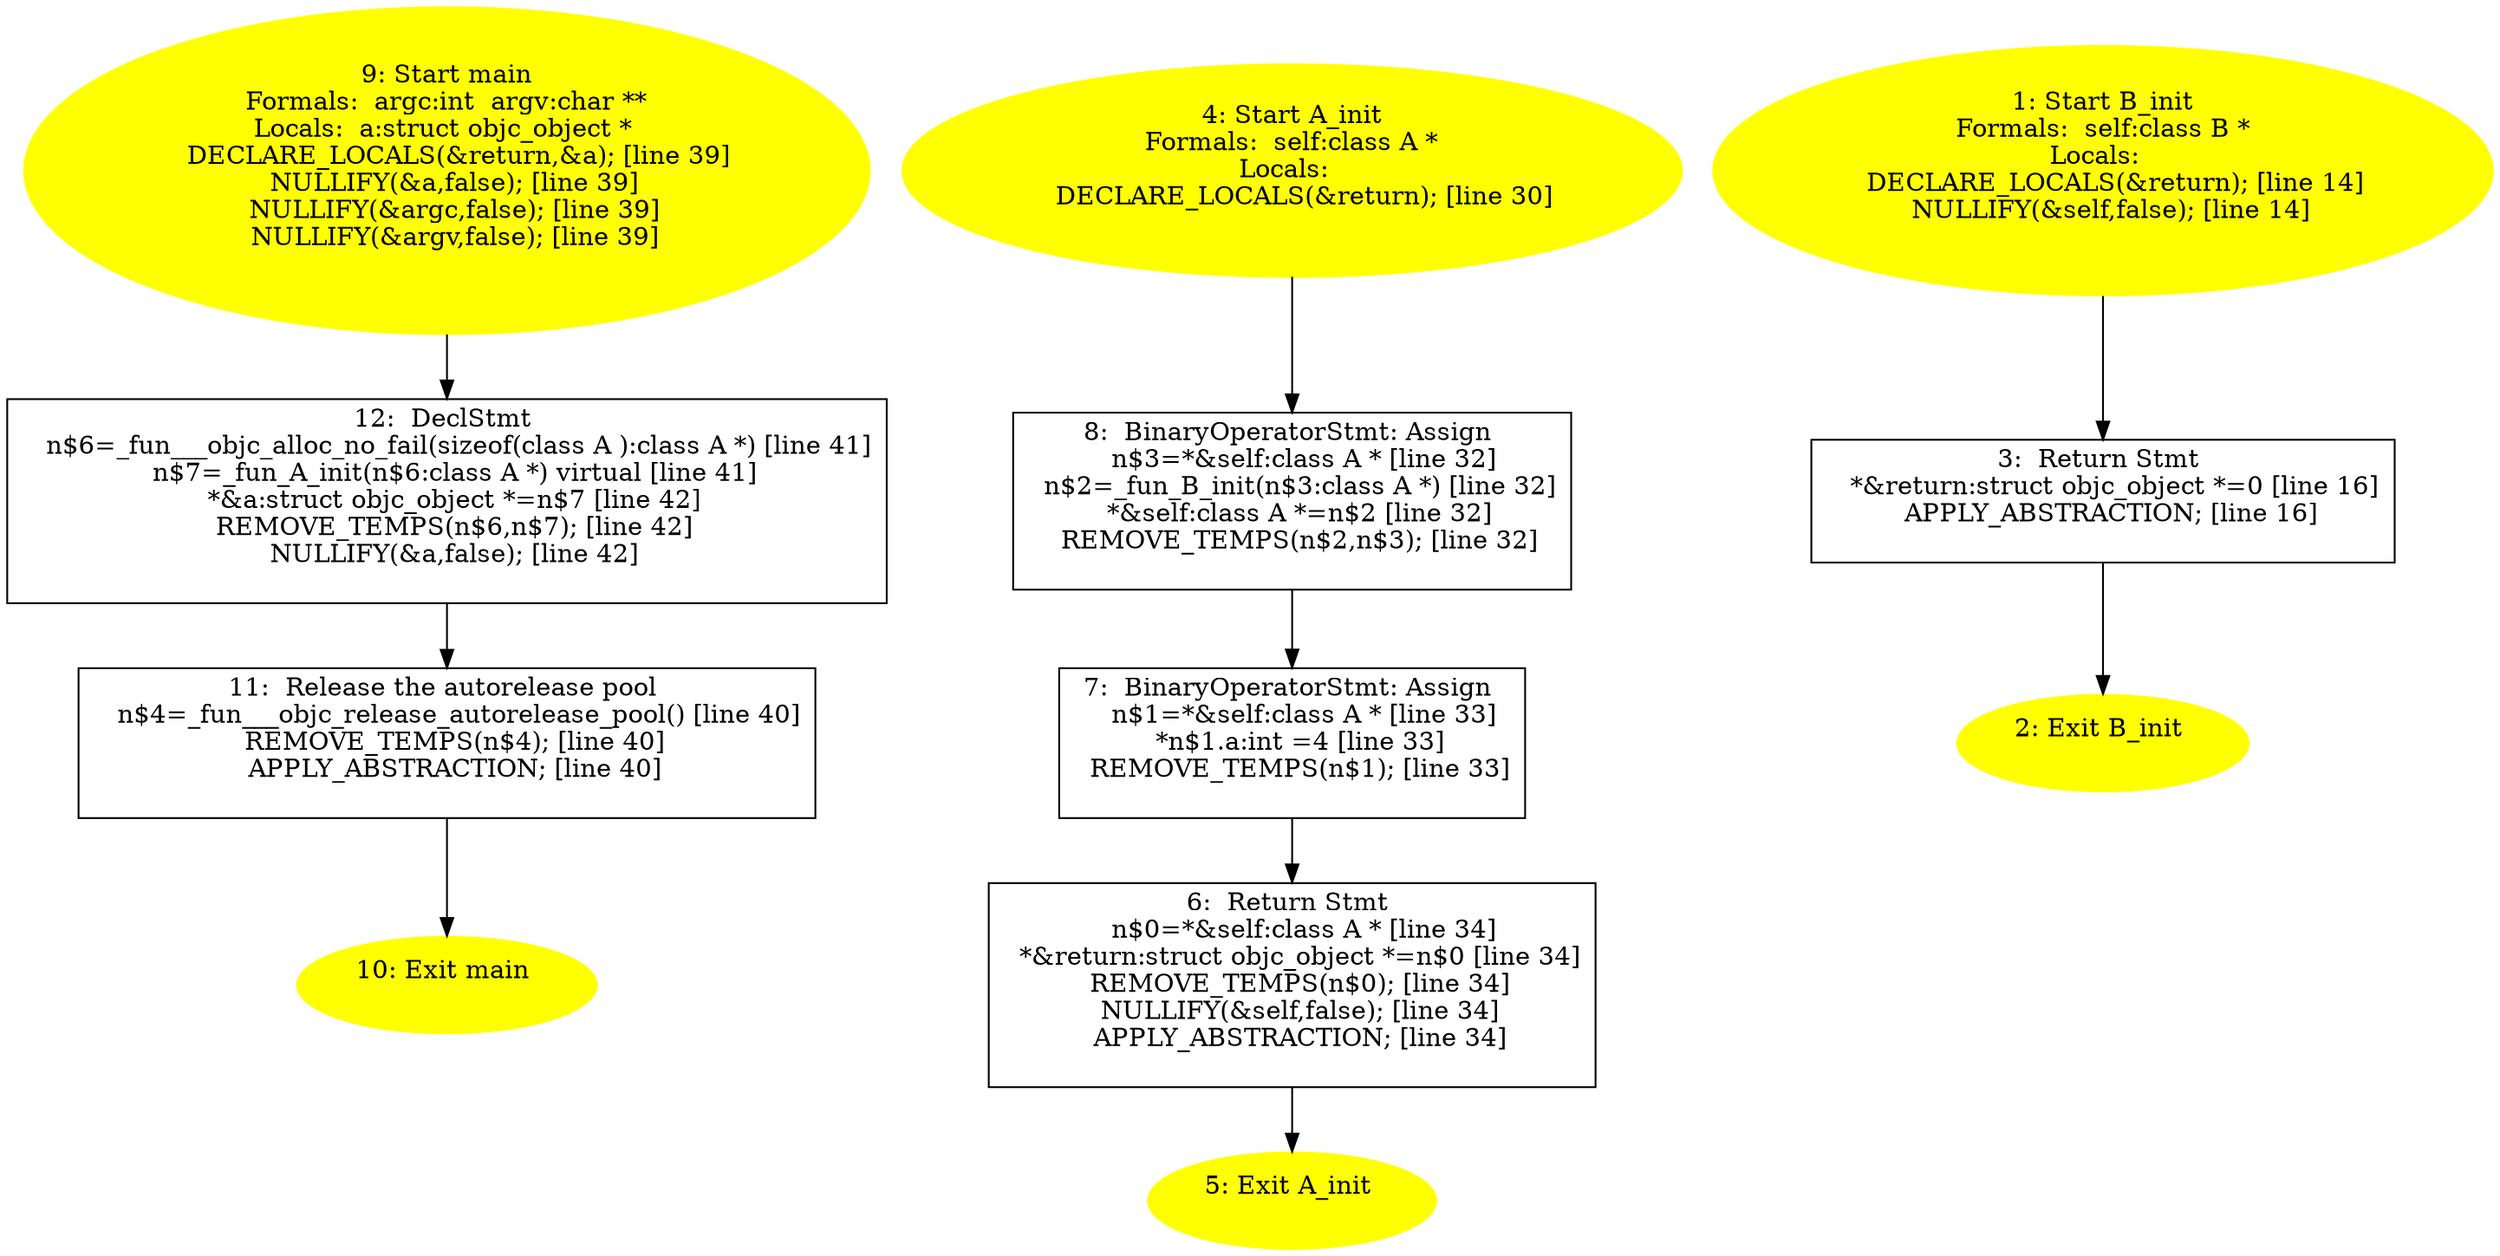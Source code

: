 digraph iCFG {
12 [label="12:  DeclStmt \n   n$6=_fun___objc_alloc_no_fail(sizeof(class A ):class A *) [line 41]\n  n$7=_fun_A_init(n$6:class A *) virtual [line 41]\n  *&a:struct objc_object *=n$7 [line 42]\n  REMOVE_TEMPS(n$6,n$7); [line 42]\n  NULLIFY(&a,false); [line 42]\n " shape="box"]
	

	 12 -> 11 ;
11 [label="11:  Release the autorelease pool \n   n$4=_fun___objc_release_autorelease_pool() [line 40]\n  REMOVE_TEMPS(n$4); [line 40]\n  APPLY_ABSTRACTION; [line 40]\n " shape="box"]
	

	 11 -> 10 ;
10 [label="10: Exit main \n  " color=yellow style=filled]
	

9 [label="9: Start main\nFormals:  argc:int  argv:char **\nLocals:  a:struct objc_object * \n   DECLARE_LOCALS(&return,&a); [line 39]\n  NULLIFY(&a,false); [line 39]\n  NULLIFY(&argc,false); [line 39]\n  NULLIFY(&argv,false); [line 39]\n " color=yellow style=filled]
	

	 9 -> 12 ;
8 [label="8:  BinaryOperatorStmt: Assign \n   n$3=*&self:class A * [line 32]\n  n$2=_fun_B_init(n$3:class A *) [line 32]\n  *&self:class A *=n$2 [line 32]\n  REMOVE_TEMPS(n$2,n$3); [line 32]\n " shape="box"]
	

	 8 -> 7 ;
7 [label="7:  BinaryOperatorStmt: Assign \n   n$1=*&self:class A * [line 33]\n  *n$1.a:int =4 [line 33]\n  REMOVE_TEMPS(n$1); [line 33]\n " shape="box"]
	

	 7 -> 6 ;
6 [label="6:  Return Stmt \n   n$0=*&self:class A * [line 34]\n  *&return:struct objc_object *=n$0 [line 34]\n  REMOVE_TEMPS(n$0); [line 34]\n  NULLIFY(&self,false); [line 34]\n  APPLY_ABSTRACTION; [line 34]\n " shape="box"]
	

	 6 -> 5 ;
5 [label="5: Exit A_init \n  " color=yellow style=filled]
	

4 [label="4: Start A_init\nFormals:  self:class A *\nLocals:  \n   DECLARE_LOCALS(&return); [line 30]\n " color=yellow style=filled]
	

	 4 -> 8 ;
3 [label="3:  Return Stmt \n   *&return:struct objc_object *=0 [line 16]\n  APPLY_ABSTRACTION; [line 16]\n " shape="box"]
	

	 3 -> 2 ;
2 [label="2: Exit B_init \n  " color=yellow style=filled]
	

1 [label="1: Start B_init\nFormals:  self:class B *\nLocals:  \n   DECLARE_LOCALS(&return); [line 14]\n  NULLIFY(&self,false); [line 14]\n " color=yellow style=filled]
	

	 1 -> 3 ;
}
